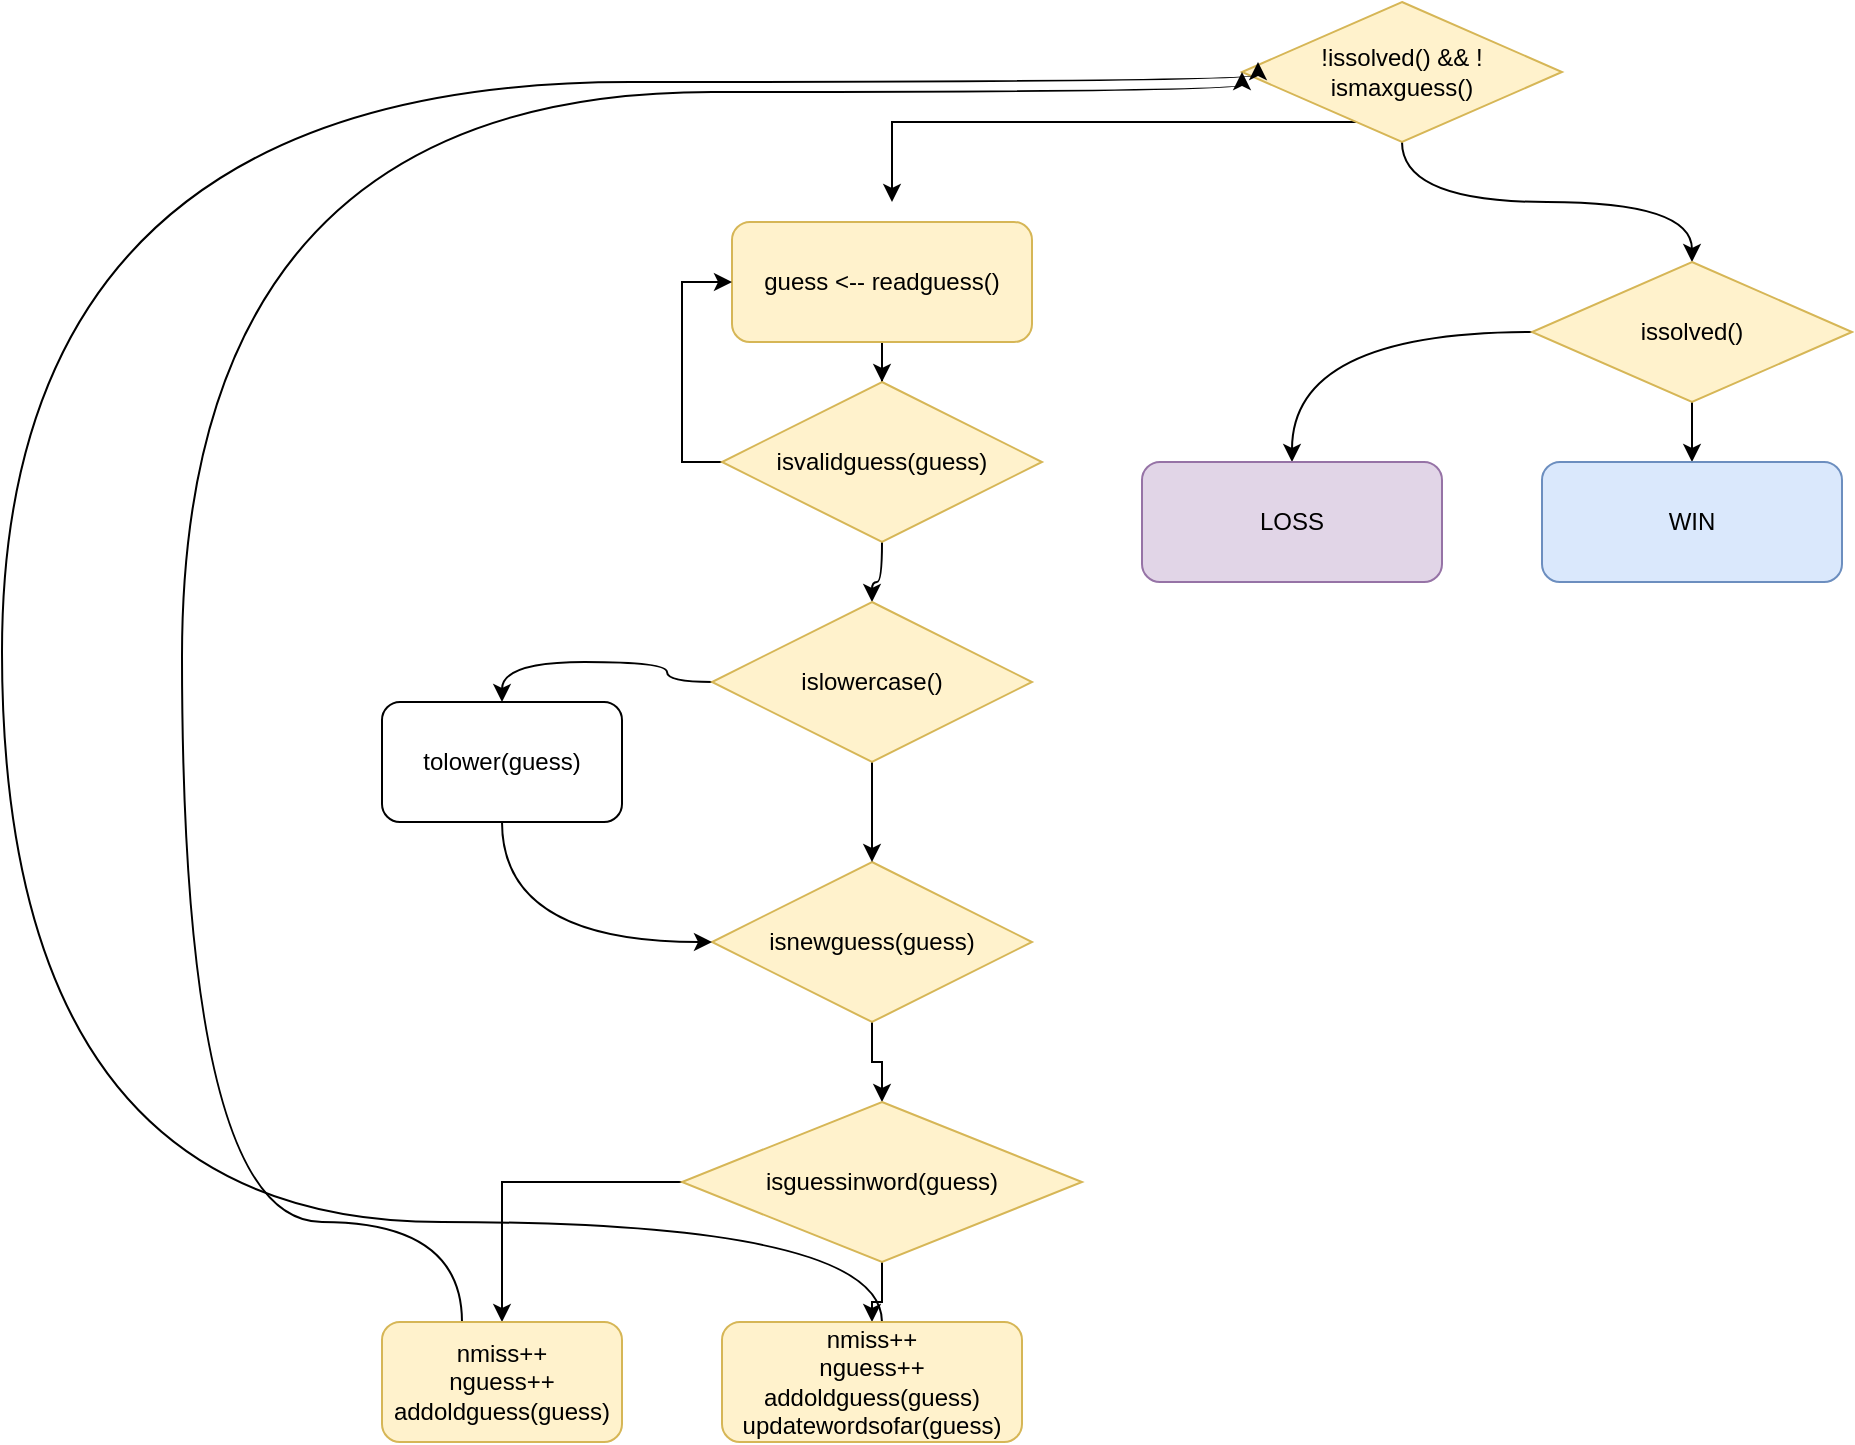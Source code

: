<mxfile version="12.7.0" type="github">
  <diagram name="Page-1" id="c7558073-3199-34d8-9f00-42111426c3f3">
    <mxGraphModel dx="1422" dy="771" grid="1" gridSize="10" guides="1" tooltips="1" connect="1" arrows="1" fold="1" page="1" pageScale="1" pageWidth="1169" pageHeight="1654" background="#ffffff" math="0" shadow="0">
      <root>
        <mxCell id="0"/>
        <mxCell id="1" parent="0"/>
        <mxCell id="zN3hGCMv5IBJOMWqZXBS-107" style="edgeStyle=orthogonalEdgeStyle;rounded=0;orthogonalLoop=1;jettySize=auto;html=1;" edge="1" parent="1" source="zN3hGCMv5IBJOMWqZXBS-96">
          <mxGeometry relative="1" as="geometry">
            <mxPoint x="675" y="140" as="targetPoint"/>
            <Array as="points">
              <mxPoint x="675" y="100"/>
            </Array>
          </mxGeometry>
        </mxCell>
        <mxCell id="zN3hGCMv5IBJOMWqZXBS-119" style="edgeStyle=orthogonalEdgeStyle;curved=1;orthogonalLoop=1;jettySize=auto;html=1;entryX=0.5;entryY=0;entryDx=0;entryDy=0;" edge="1" parent="1" source="zN3hGCMv5IBJOMWqZXBS-96" target="zN3hGCMv5IBJOMWqZXBS-118">
          <mxGeometry relative="1" as="geometry"/>
        </mxCell>
        <mxCell id="zN3hGCMv5IBJOMWqZXBS-96" value="&lt;div&gt;!issolved() &amp;amp;&amp;amp; !&lt;/div&gt;&lt;div&gt;ismaxguess()&lt;/div&gt;" style="rhombus;whiteSpace=wrap;html=1;fillColor=#fff2cc;strokeColor=#d6b656;" vertex="1" parent="1">
          <mxGeometry x="850" y="40" width="160" height="70" as="geometry"/>
        </mxCell>
        <mxCell id="zN3hGCMv5IBJOMWqZXBS-108" style="edgeStyle=orthogonalEdgeStyle;rounded=0;orthogonalLoop=1;jettySize=auto;html=1;" edge="1" parent="1" source="zN3hGCMv5IBJOMWqZXBS-97" target="zN3hGCMv5IBJOMWqZXBS-101">
          <mxGeometry relative="1" as="geometry"/>
        </mxCell>
        <mxCell id="zN3hGCMv5IBJOMWqZXBS-97" value="&lt;div&gt;guess &amp;lt;-- readguess()&lt;/div&gt;" style="rounded=1;whiteSpace=wrap;html=1;fillColor=#fff2cc;strokeColor=#d6b656;" vertex="1" parent="1">
          <mxGeometry x="595" y="150" width="150" height="60" as="geometry"/>
        </mxCell>
        <mxCell id="zN3hGCMv5IBJOMWqZXBS-105" style="edgeStyle=orthogonalEdgeStyle;rounded=0;orthogonalLoop=1;jettySize=auto;html=1;entryX=0;entryY=0.5;entryDx=0;entryDy=0;" edge="1" parent="1" source="zN3hGCMv5IBJOMWqZXBS-101" target="zN3hGCMv5IBJOMWqZXBS-97">
          <mxGeometry relative="1" as="geometry">
            <Array as="points">
              <mxPoint x="570" y="270"/>
              <mxPoint x="570" y="180"/>
            </Array>
          </mxGeometry>
        </mxCell>
        <mxCell id="zN3hGCMv5IBJOMWqZXBS-126" style="edgeStyle=orthogonalEdgeStyle;curved=1;orthogonalLoop=1;jettySize=auto;html=1;" edge="1" parent="1" source="zN3hGCMv5IBJOMWqZXBS-101" target="zN3hGCMv5IBJOMWqZXBS-125">
          <mxGeometry relative="1" as="geometry"/>
        </mxCell>
        <mxCell id="zN3hGCMv5IBJOMWqZXBS-101" value="isvalidguess(guess)" style="rhombus;whiteSpace=wrap;html=1;fillColor=#fff2cc;strokeColor=#d6b656;" vertex="1" parent="1">
          <mxGeometry x="590" y="230" width="160" height="80" as="geometry"/>
        </mxCell>
        <mxCell id="zN3hGCMv5IBJOMWqZXBS-110" style="edgeStyle=orthogonalEdgeStyle;rounded=0;orthogonalLoop=1;jettySize=auto;html=1;" edge="1" parent="1" source="zN3hGCMv5IBJOMWqZXBS-102" target="zN3hGCMv5IBJOMWqZXBS-103">
          <mxGeometry relative="1" as="geometry"/>
        </mxCell>
        <mxCell id="zN3hGCMv5IBJOMWqZXBS-102" value="isnewguess(guess)" style="rhombus;whiteSpace=wrap;html=1;fillColor=#fff2cc;strokeColor=#d6b656;" vertex="1" parent="1">
          <mxGeometry x="585" y="470" width="160" height="80" as="geometry"/>
        </mxCell>
        <mxCell id="zN3hGCMv5IBJOMWqZXBS-113" style="edgeStyle=orthogonalEdgeStyle;rounded=0;orthogonalLoop=1;jettySize=auto;html=1;" edge="1" parent="1" source="zN3hGCMv5IBJOMWqZXBS-103" target="zN3hGCMv5IBJOMWqZXBS-111">
          <mxGeometry relative="1" as="geometry"/>
        </mxCell>
        <mxCell id="zN3hGCMv5IBJOMWqZXBS-114" style="edgeStyle=orthogonalEdgeStyle;rounded=0;orthogonalLoop=1;jettySize=auto;html=1;" edge="1" parent="1" source="zN3hGCMv5IBJOMWqZXBS-103" target="zN3hGCMv5IBJOMWqZXBS-112">
          <mxGeometry relative="1" as="geometry"/>
        </mxCell>
        <mxCell id="zN3hGCMv5IBJOMWqZXBS-103" value="&lt;div&gt;isguessinword(guess)&lt;/div&gt;" style="rhombus;whiteSpace=wrap;html=1;fillColor=#fff2cc;strokeColor=#d6b656;" vertex="1" parent="1">
          <mxGeometry x="570" y="590" width="200" height="80" as="geometry"/>
        </mxCell>
        <mxCell id="zN3hGCMv5IBJOMWqZXBS-115" style="edgeStyle=orthogonalEdgeStyle;orthogonalLoop=1;jettySize=auto;html=1;entryX=0;entryY=0.5;entryDx=0;entryDy=0;curved=1;" edge="1" parent="1" source="zN3hGCMv5IBJOMWqZXBS-111" target="zN3hGCMv5IBJOMWqZXBS-96">
          <mxGeometry relative="1" as="geometry">
            <Array as="points">
              <mxPoint x="460" y="650"/>
              <mxPoint x="320" y="650"/>
              <mxPoint x="320" y="85"/>
            </Array>
          </mxGeometry>
        </mxCell>
        <mxCell id="zN3hGCMv5IBJOMWqZXBS-111" value="&lt;div&gt;nmiss++&lt;/div&gt;&lt;div&gt;nguess++&lt;/div&gt;&lt;div&gt;addoldguess(guess)&lt;br&gt;&lt;/div&gt;" style="rounded=1;whiteSpace=wrap;html=1;fillColor=#fff2cc;strokeColor=#d6b656;" vertex="1" parent="1">
          <mxGeometry x="420" y="700" width="120" height="60" as="geometry"/>
        </mxCell>
        <mxCell id="zN3hGCMv5IBJOMWqZXBS-116" style="edgeStyle=orthogonalEdgeStyle;orthogonalLoop=1;jettySize=auto;html=1;entryX=0.05;entryY=0.429;entryDx=0;entryDy=0;entryPerimeter=0;curved=1;" edge="1" parent="1" source="zN3hGCMv5IBJOMWqZXBS-112" target="zN3hGCMv5IBJOMWqZXBS-96">
          <mxGeometry relative="1" as="geometry">
            <Array as="points">
              <mxPoint x="670" y="650"/>
              <mxPoint x="230" y="650"/>
              <mxPoint x="230" y="80"/>
              <mxPoint x="858" y="80"/>
            </Array>
          </mxGeometry>
        </mxCell>
        <mxCell id="zN3hGCMv5IBJOMWqZXBS-112" value="&lt;div&gt;nmiss++&lt;/div&gt;&lt;div&gt;nguess++&lt;/div&gt;&lt;div&gt;addoldguess(guess)&lt;/div&gt;&lt;div&gt;updatewordsofar(guess)&lt;br&gt;&lt;/div&gt;" style="rounded=1;whiteSpace=wrap;html=1;fillColor=#fff2cc;strokeColor=#d6b656;" vertex="1" parent="1">
          <mxGeometry x="590" y="700" width="150" height="60" as="geometry"/>
        </mxCell>
        <mxCell id="zN3hGCMv5IBJOMWqZXBS-123" style="edgeStyle=orthogonalEdgeStyle;curved=1;orthogonalLoop=1;jettySize=auto;html=1;" edge="1" parent="1" source="zN3hGCMv5IBJOMWqZXBS-118" target="zN3hGCMv5IBJOMWqZXBS-122">
          <mxGeometry relative="1" as="geometry"/>
        </mxCell>
        <mxCell id="zN3hGCMv5IBJOMWqZXBS-124" style="edgeStyle=orthogonalEdgeStyle;curved=1;orthogonalLoop=1;jettySize=auto;html=1;" edge="1" parent="1" source="zN3hGCMv5IBJOMWqZXBS-118" target="zN3hGCMv5IBJOMWqZXBS-121">
          <mxGeometry relative="1" as="geometry"/>
        </mxCell>
        <mxCell id="zN3hGCMv5IBJOMWqZXBS-118" value="&lt;div&gt;issolved()&lt;br&gt;&lt;/div&gt;" style="rhombus;whiteSpace=wrap;html=1;fillColor=#fff2cc;strokeColor=#d6b656;" vertex="1" parent="1">
          <mxGeometry x="995" y="170" width="160" height="70" as="geometry"/>
        </mxCell>
        <mxCell id="zN3hGCMv5IBJOMWqZXBS-121" value="LOSS" style="rounded=1;whiteSpace=wrap;html=1;fillColor=#e1d5e7;strokeColor=#9673a6;" vertex="1" parent="1">
          <mxGeometry x="800" y="270" width="150" height="60" as="geometry"/>
        </mxCell>
        <mxCell id="zN3hGCMv5IBJOMWqZXBS-122" value="&lt;div&gt;WIN&lt;/div&gt;" style="rounded=1;whiteSpace=wrap;html=1;fillColor=#dae8fc;strokeColor=#6c8ebf;" vertex="1" parent="1">
          <mxGeometry x="1000" y="270" width="150" height="60" as="geometry"/>
        </mxCell>
        <mxCell id="zN3hGCMv5IBJOMWqZXBS-127" style="edgeStyle=orthogonalEdgeStyle;curved=1;orthogonalLoop=1;jettySize=auto;html=1;" edge="1" parent="1" source="zN3hGCMv5IBJOMWqZXBS-125" target="zN3hGCMv5IBJOMWqZXBS-102">
          <mxGeometry relative="1" as="geometry"/>
        </mxCell>
        <mxCell id="zN3hGCMv5IBJOMWqZXBS-129" style="edgeStyle=orthogonalEdgeStyle;curved=1;orthogonalLoop=1;jettySize=auto;html=1;entryX=0.5;entryY=0;entryDx=0;entryDy=0;" edge="1" parent="1" source="zN3hGCMv5IBJOMWqZXBS-125" target="zN3hGCMv5IBJOMWqZXBS-128">
          <mxGeometry relative="1" as="geometry"/>
        </mxCell>
        <mxCell id="zN3hGCMv5IBJOMWqZXBS-125" value="islowercase()" style="rhombus;whiteSpace=wrap;html=1;fillColor=#fff2cc;strokeColor=#d6b656;" vertex="1" parent="1">
          <mxGeometry x="585" y="340" width="160" height="80" as="geometry"/>
        </mxCell>
        <mxCell id="zN3hGCMv5IBJOMWqZXBS-130" style="edgeStyle=orthogonalEdgeStyle;curved=1;orthogonalLoop=1;jettySize=auto;html=1;" edge="1" parent="1" source="zN3hGCMv5IBJOMWqZXBS-128" target="zN3hGCMv5IBJOMWqZXBS-102">
          <mxGeometry relative="1" as="geometry">
            <Array as="points">
              <mxPoint x="480" y="510"/>
            </Array>
          </mxGeometry>
        </mxCell>
        <mxCell id="zN3hGCMv5IBJOMWqZXBS-128" value="tolower(guess)" style="rounded=1;whiteSpace=wrap;html=1;" vertex="1" parent="1">
          <mxGeometry x="420" y="390" width="120" height="60" as="geometry"/>
        </mxCell>
      </root>
    </mxGraphModel>
  </diagram>
</mxfile>
